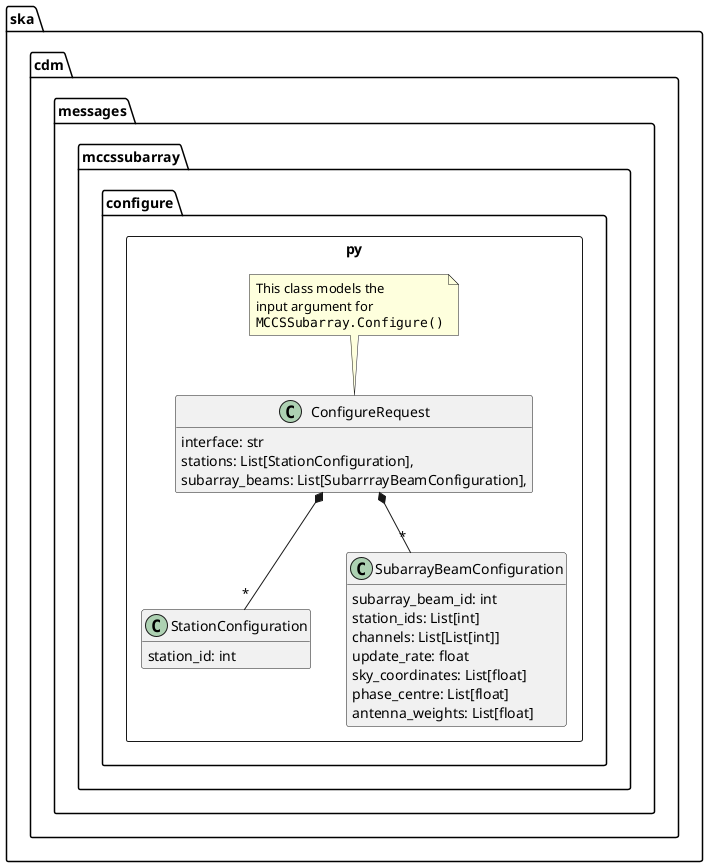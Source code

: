 @startuml
hide empty members

package ska.cdm.messages.mccssubarray {
    package configure.py <<Rectangle>> {

        class StationConfiguration {
            station_id: int
        }

        class SubarrayBeamConfiguration {
            subarray_beam_id: int
            station_ids: List[int]
            channels: List[List[int]]
            update_rate: float
            sky_coordinates: List[float]
            phase_centre: List[float]
            antenna_weights: List[float]
        }

        class ConfigureRequest {
            interface: str
            stations: List[StationConfiguration],
            subarray_beams: List[SubarrrayBeamConfiguration],
        }
        ConfigureRequest *-- "*" StationConfiguration
        ConfigureRequest *-- "*" SubarrayBeamConfiguration

		note top of ConfigureRequest
			This class models the
			input argument for
			""MCCSSubarray.Configure()""
		end note
    }
}

@enduml
